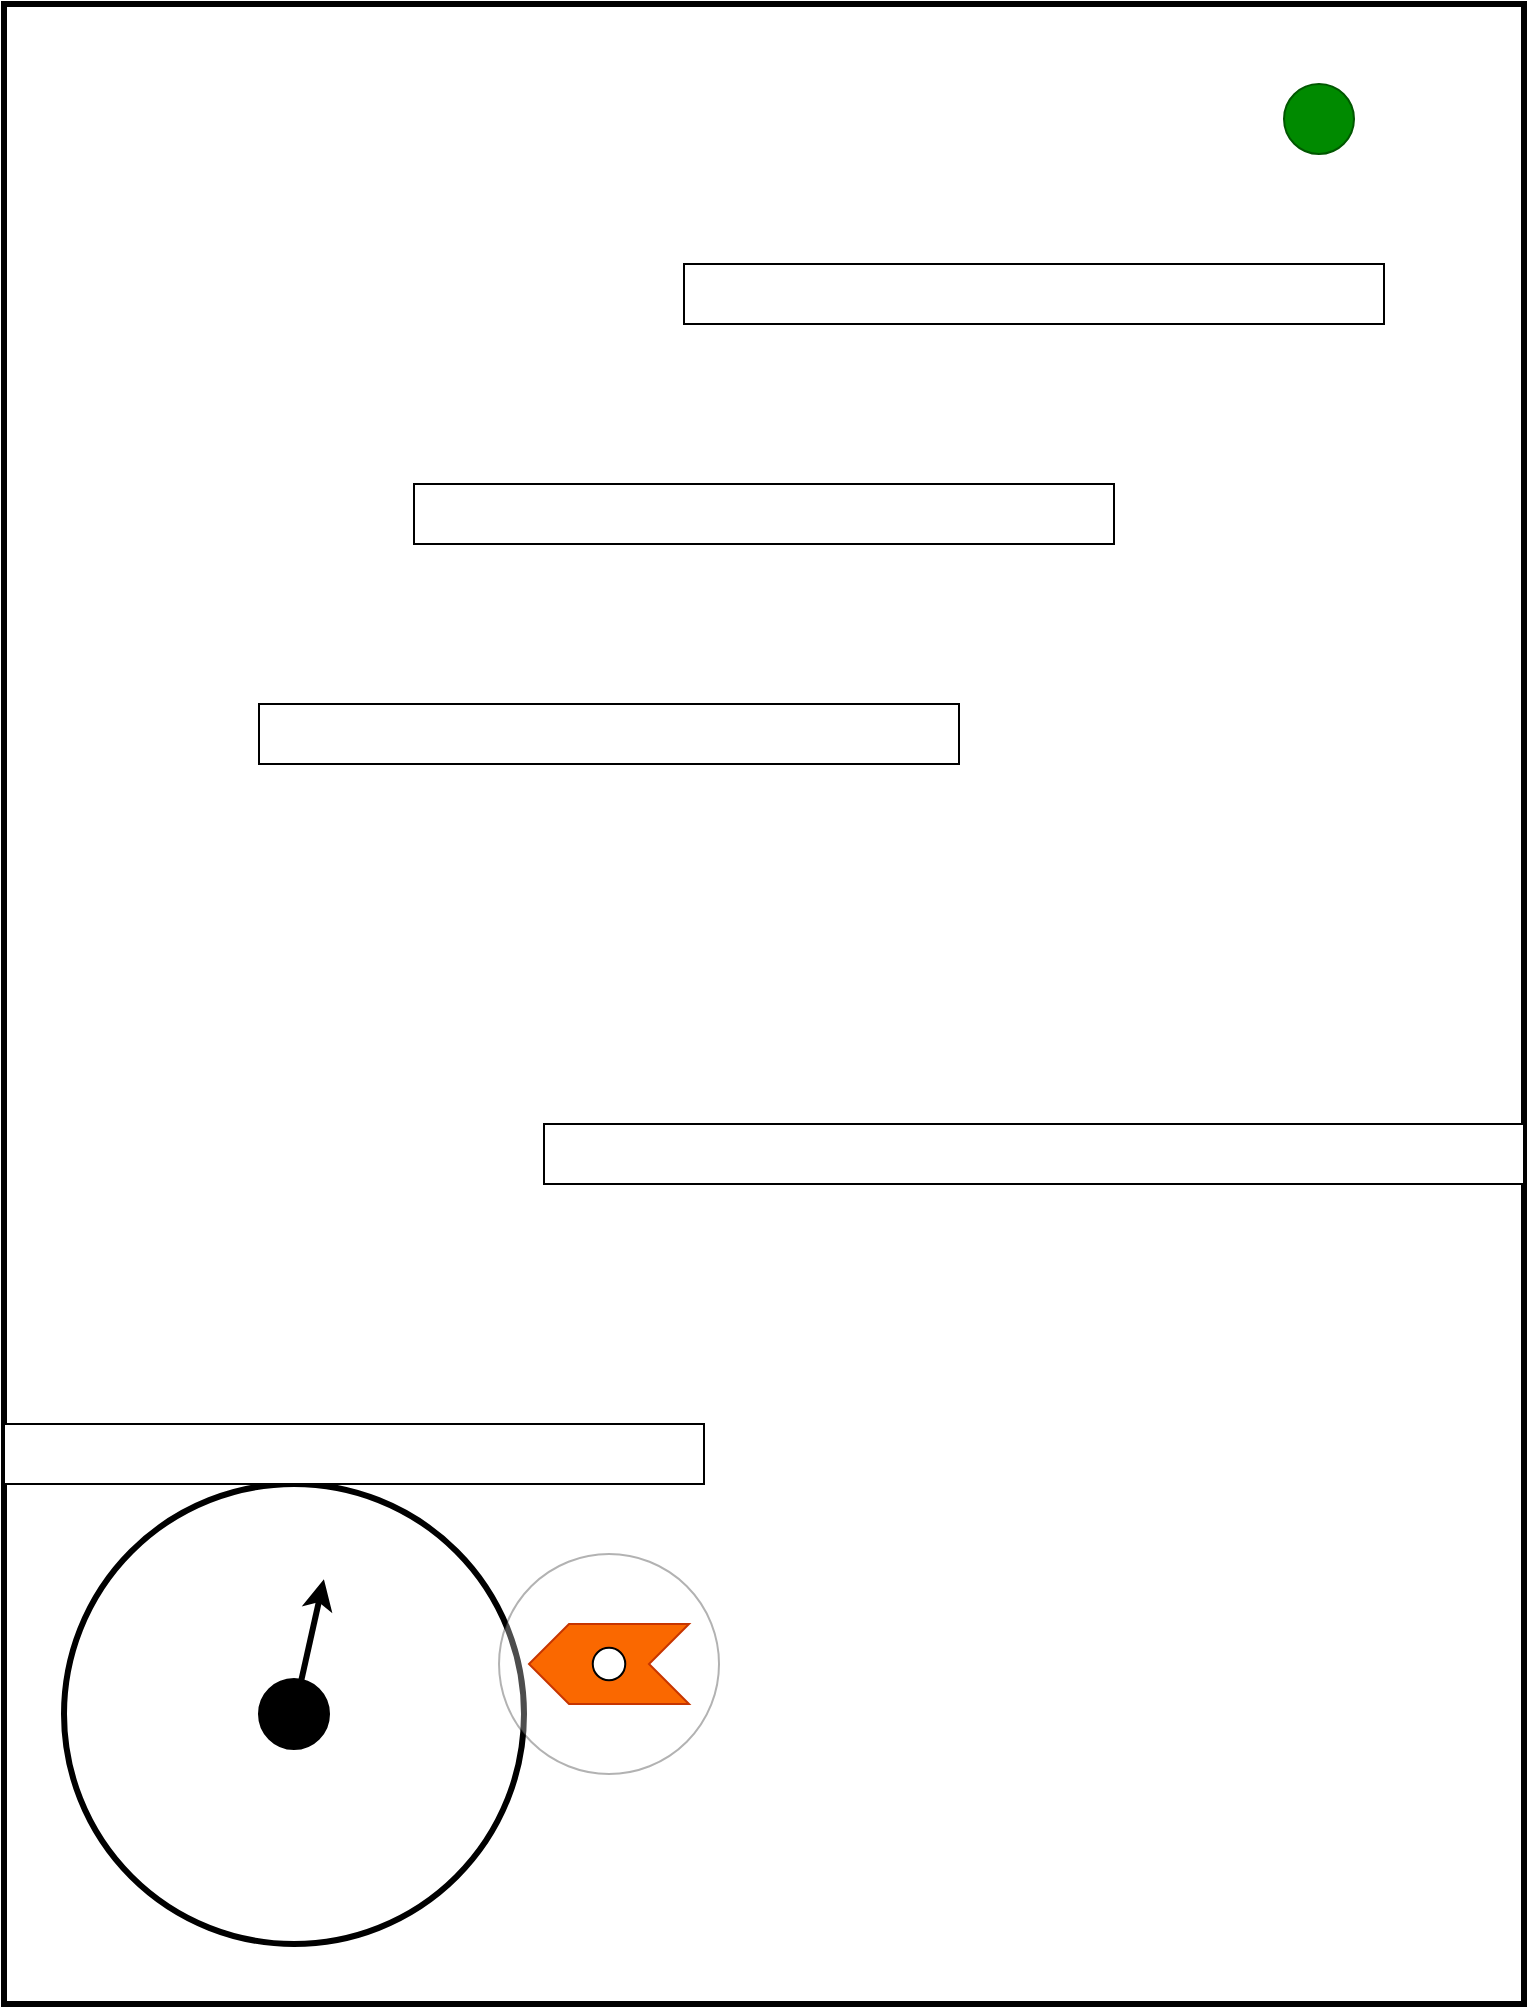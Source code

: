 <mxfile version="27.1.6">
  <diagram name="Page-1" id="GJas5A8zbiKn9Wo5F9Zt">
    <mxGraphModel dx="1695" dy="907" grid="1" gridSize="10" guides="1" tooltips="1" connect="1" arrows="1" fold="1" page="1" pageScale="1" pageWidth="850" pageHeight="1100" background="light-dark(#FFFFFF,#FFFFFF)" math="0" shadow="0">
      <root>
        <mxCell id="0" />
        <mxCell id="1" parent="0" />
        <mxCell id="SPA56wAMmxe-K7njHeTv-1" value="" style="rounded=0;whiteSpace=wrap;html=1;fillColor=light-dark(#FFFFFF,#FFFFFF);strokeColor=light-dark(#000000,#000000);strokeWidth=3;movable=0;resizable=0;rotatable=0;deletable=0;editable=0;locked=1;connectable=0;" vertex="1" parent="1">
          <mxGeometry x="40" y="40" width="760" height="1000" as="geometry" />
        </mxCell>
        <mxCell id="SPA56wAMmxe-K7njHeTv-2" value="" style="ellipse;whiteSpace=wrap;html=1;aspect=fixed;fillColor=light-dark(#FFFFFF,transparent);strokeColor=light-dark(#000000,#FF0000);strokeWidth=3;" vertex="1" parent="1">
          <mxGeometry x="70" y="780" width="230" height="230" as="geometry" />
        </mxCell>
        <mxCell id="SPA56wAMmxe-K7njHeTv-3" value="" style="ellipse;whiteSpace=wrap;html=1;aspect=fixed;fillColor=light-dark(#000000,#0000FF);" vertex="1" parent="1">
          <mxGeometry x="167.5" y="877.5" width="35" height="35" as="geometry" />
        </mxCell>
        <mxCell id="SPA56wAMmxe-K7njHeTv-4" value="" style="endArrow=classic;html=1;rounded=0;entryX=0.565;entryY=0.207;entryDx=0;entryDy=0;entryPerimeter=0;strokeColor=light-dark(#000000,#0000FF);strokeWidth=3;" edge="1" parent="1" source="SPA56wAMmxe-K7njHeTv-3" target="SPA56wAMmxe-K7njHeTv-2">
          <mxGeometry width="50" height="50" relative="1" as="geometry">
            <mxPoint x="190" y="877.5" as="sourcePoint" />
            <mxPoint x="240" y="827.5" as="targetPoint" />
          </mxGeometry>
        </mxCell>
        <mxCell id="SPA56wAMmxe-K7njHeTv-5" value="" style="rounded=0;whiteSpace=wrap;html=1;movable=0;resizable=0;rotatable=0;deletable=0;editable=0;locked=1;connectable=0;" vertex="1" parent="1">
          <mxGeometry x="40" y="750" width="350" height="30" as="geometry" />
        </mxCell>
        <mxCell id="SPA56wAMmxe-K7njHeTv-6" value="" style="rounded=0;whiteSpace=wrap;html=1;movable=0;resizable=0;rotatable=0;deletable=0;editable=0;locked=1;connectable=0;" vertex="1" parent="1">
          <mxGeometry x="310" y="600" width="490" height="30" as="geometry" />
        </mxCell>
        <mxCell id="SPA56wAMmxe-K7njHeTv-7" value="" style="rounded=0;whiteSpace=wrap;html=1;movable=0;resizable=0;rotatable=0;deletable=0;editable=0;locked=1;connectable=0;" vertex="1" parent="1">
          <mxGeometry x="167.5" y="390" width="350" height="30" as="geometry" />
        </mxCell>
        <mxCell id="SPA56wAMmxe-K7njHeTv-8" value="" style="rounded=0;whiteSpace=wrap;html=1;movable=0;resizable=0;rotatable=0;deletable=0;editable=0;locked=1;connectable=0;" vertex="1" parent="1">
          <mxGeometry x="380" y="170" width="350" height="30" as="geometry" />
        </mxCell>
        <mxCell id="SPA56wAMmxe-K7njHeTv-9" value="" style="rounded=0;whiteSpace=wrap;html=1;movable=0;resizable=0;rotatable=0;deletable=0;editable=0;locked=1;connectable=0;" vertex="1" parent="1">
          <mxGeometry x="245" y="280" width="350" height="30" as="geometry" />
        </mxCell>
        <mxCell id="SPA56wAMmxe-K7njHeTv-10" value="" style="ellipse;whiteSpace=wrap;html=1;aspect=fixed;fillColor=#008a00;fontColor=#ffffff;strokeColor=#005700;" vertex="1" parent="1">
          <mxGeometry x="680" y="80" width="35" height="35" as="geometry" />
        </mxCell>
        <mxCell id="SPA56wAMmxe-K7njHeTv-16" value="" style="ellipse;whiteSpace=wrap;html=1;aspect=fixed;opacity=30;" vertex="1" parent="1">
          <mxGeometry x="287.51" y="815" width="110" height="110" as="geometry" />
        </mxCell>
        <mxCell id="SPA56wAMmxe-K7njHeTv-12" value="" style="shape=step;perimeter=stepPerimeter;whiteSpace=wrap;html=1;fixedSize=1;rotation=-180;fillColor=#fa6800;fontColor=#000000;strokeColor=#C73500;" vertex="1" parent="1">
          <mxGeometry x="302.5" y="850" width="80" height="40" as="geometry" />
        </mxCell>
        <mxCell id="SPA56wAMmxe-K7njHeTv-14" value="" style="ellipse;whiteSpace=wrap;html=1;aspect=fixed;" vertex="1" parent="1">
          <mxGeometry x="334.38" y="861.88" width="16.25" height="16.25" as="geometry" />
        </mxCell>
      </root>
    </mxGraphModel>
  </diagram>
</mxfile>
